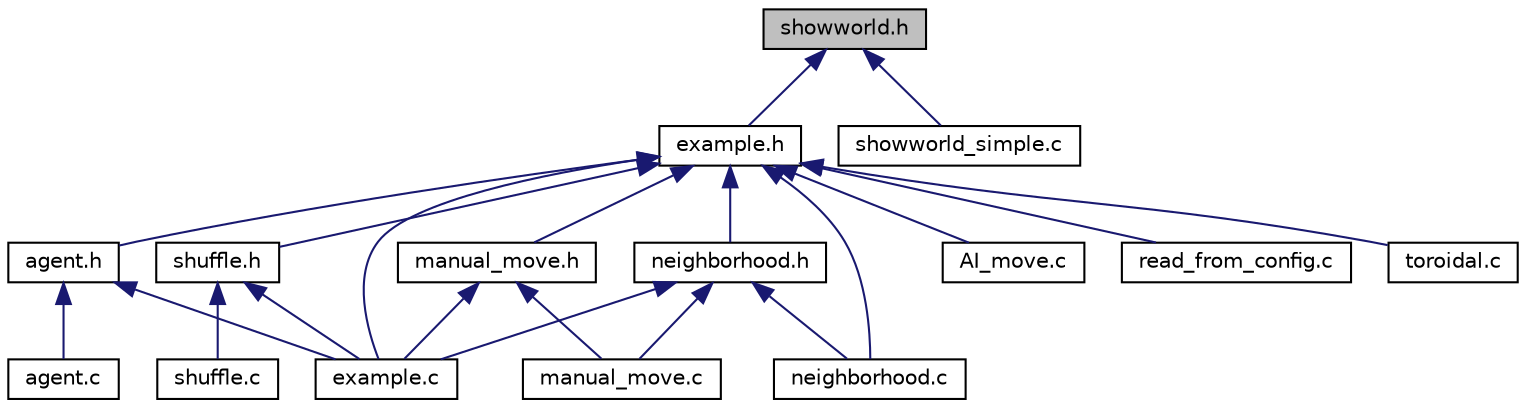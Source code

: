 digraph "showworld.h"
{
  edge [fontname="Helvetica",fontsize="10",labelfontname="Helvetica",labelfontsize="10"];
  node [fontname="Helvetica",fontsize="10",shape=record];
  Node1 [label="showworld.h",height=0.2,width=0.4,color="black", fillcolor="grey75", style="filled", fontcolor="black"];
  Node1 -> Node2 [dir="back",color="midnightblue",fontsize="10",style="solid",fontname="Helvetica"];
  Node2 [label="example.h",height=0.2,width=0.4,color="black", fillcolor="white", style="filled",URL="$example_8h.html",tooltip="This file is an example of: a) how to use the API defined in the showworld.h header (mandatory for th..."];
  Node2 -> Node3 [dir="back",color="midnightblue",fontsize="10",style="solid",fontname="Helvetica"];
  Node3 [label="agent.h",height=0.2,width=0.4,color="black", fillcolor="white", style="filled",URL="$agent_8h_source.html"];
  Node3 -> Node4 [dir="back",color="midnightblue",fontsize="10",style="solid",fontname="Helvetica"];
  Node4 [label="agent.c",height=0.2,width=0.4,color="black", fillcolor="white", style="filled",URL="$agent_8c_source.html"];
  Node3 -> Node5 [dir="back",color="midnightblue",fontsize="10",style="solid",fontname="Helvetica"];
  Node5 [label="example.c",height=0.2,width=0.4,color="black", fillcolor="white", style="filled",URL="$example_8c_source.html"];
  Node2 -> Node6 [dir="back",color="midnightblue",fontsize="10",style="solid",fontname="Helvetica"];
  Node6 [label="AI_move.c",height=0.2,width=0.4,color="black", fillcolor="white", style="filled",URL="$_a_i__move_8c_source.html"];
  Node2 -> Node5 [dir="back",color="midnightblue",fontsize="10",style="solid",fontname="Helvetica"];
  Node2 -> Node7 [dir="back",color="midnightblue",fontsize="10",style="solid",fontname="Helvetica"];
  Node7 [label="shuffle.h",height=0.2,width=0.4,color="black", fillcolor="white", style="filled",URL="$shuffle_8h_source.html"];
  Node7 -> Node5 [dir="back",color="midnightblue",fontsize="10",style="solid",fontname="Helvetica"];
  Node7 -> Node8 [dir="back",color="midnightblue",fontsize="10",style="solid",fontname="Helvetica"];
  Node8 [label="shuffle.c",height=0.2,width=0.4,color="black", fillcolor="white", style="filled",URL="$shuffle_8c_source.html"];
  Node2 -> Node9 [dir="back",color="midnightblue",fontsize="10",style="solid",fontname="Helvetica"];
  Node9 [label="neighborhood.h",height=0.2,width=0.4,color="black", fillcolor="white", style="filled",URL="$neighborhood_8h_source.html"];
  Node9 -> Node5 [dir="back",color="midnightblue",fontsize="10",style="solid",fontname="Helvetica"];
  Node9 -> Node10 [dir="back",color="midnightblue",fontsize="10",style="solid",fontname="Helvetica"];
  Node10 [label="manual_move.c",height=0.2,width=0.4,color="black", fillcolor="white", style="filled",URL="$manual__move_8c_source.html"];
  Node9 -> Node11 [dir="back",color="midnightblue",fontsize="10",style="solid",fontname="Helvetica"];
  Node11 [label="neighborhood.c",height=0.2,width=0.4,color="black", fillcolor="white", style="filled",URL="$neighborhood_8c_source.html"];
  Node2 -> Node12 [dir="back",color="midnightblue",fontsize="10",style="solid",fontname="Helvetica"];
  Node12 [label="manual_move.h",height=0.2,width=0.4,color="black", fillcolor="white", style="filled",URL="$manual__move_8h_source.html"];
  Node12 -> Node5 [dir="back",color="midnightblue",fontsize="10",style="solid",fontname="Helvetica"];
  Node12 -> Node10 [dir="back",color="midnightblue",fontsize="10",style="solid",fontname="Helvetica"];
  Node2 -> Node11 [dir="back",color="midnightblue",fontsize="10",style="solid",fontname="Helvetica"];
  Node2 -> Node13 [dir="back",color="midnightblue",fontsize="10",style="solid",fontname="Helvetica"];
  Node13 [label="read_from_config.c",height=0.2,width=0.4,color="black", fillcolor="white", style="filled",URL="$read__from__config_8c_source.html"];
  Node2 -> Node14 [dir="back",color="midnightblue",fontsize="10",style="solid",fontname="Helvetica"];
  Node14 [label="toroidal.c",height=0.2,width=0.4,color="black", fillcolor="white", style="filled",URL="$toroidal_8c_source.html"];
  Node1 -> Node15 [dir="back",color="midnightblue",fontsize="10",style="solid",fontname="Helvetica"];
  Node15 [label="showworld_simple.c",height=0.2,width=0.4,color="black", fillcolor="white", style="filled",URL="$showworld__simple_8c.html",tooltip="Implementation of the interface defined in showworld.h which displays an ASCII-based visualization of..."];
}
